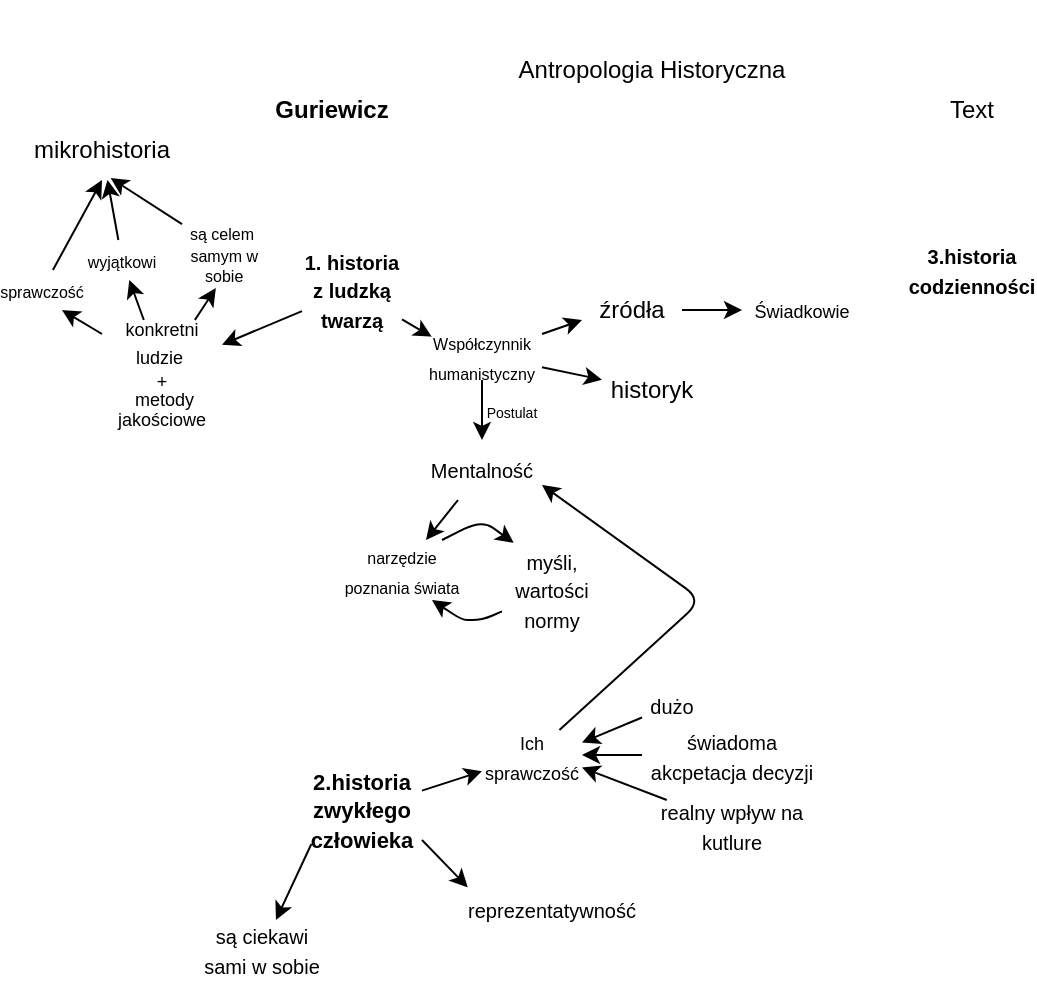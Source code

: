 <mxfile>
    <diagram id="Hi7lBlctnwFlsOAV_O0D" name="Page-1">
        <mxGraphModel dx="612" dy="528" grid="1" gridSize="10" guides="1" tooltips="1" connect="1" arrows="1" fold="1" page="1" pageScale="1" pageWidth="850" pageHeight="1100" math="0" shadow="0">
            <root>
                <mxCell id="0"/>
                <mxCell id="1" parent="0"/>
                <mxCell id="2" value="Antropologia Historyczna" style="text;html=1;align=center;verticalAlign=middle;whiteSpace=wrap;rounded=0;" parent="1" vertex="1">
                    <mxGeometry x="345" y="290" width="140" height="70" as="geometry"/>
                </mxCell>
                <mxCell id="4" value="&lt;b&gt;Guriewicz&lt;span style=&quot;font-family: monospace; font-size: 0px; text-align: start; text-wrap-mode: nowrap;&quot;&gt;%3CmxGraphModel%3E%3Croot%3E%3CmxCell%20id%3D%220%22%2F%3E%3CmxCell%20id%3D%221%22%20parent%3D%220%22%2F%3E%3CmxCell%20id%3D%222%22%20value%3D%22Text%22%20style%3D%22text%3Bhtml%3D1%3Balign%3Dcenter%3BverticalAlign%3Dmiddle%3BwhiteSpace%3Dwrap%3Brounded%3D0%3B%22%20vertex%3D%221%22%20parent%3D%221%22%3E%3CmxGeometry%20x%3D%22230%22%20y%3D%22380%22%20width%3D%2260%22%20height%3D%2230%22%20as%3D%22geometry%22%2F%3E%3C%2FmxCell%3E%3C%2Froot%3E%3C%2FmxGraphModel%3E&lt;/span&gt;&lt;/b&gt;" style="text;html=1;align=center;verticalAlign=middle;whiteSpace=wrap;rounded=0;" parent="1" vertex="1">
                    <mxGeometry x="225" y="330" width="60" height="30" as="geometry"/>
                </mxCell>
                <mxCell id="5" value="Text" style="text;html=1;align=center;verticalAlign=middle;whiteSpace=wrap;rounded=0;" parent="1" vertex="1">
                    <mxGeometry x="545" y="330" width="60" height="30" as="geometry"/>
                </mxCell>
                <mxCell id="47" style="edgeStyle=none;html=1;" parent="1" source="6" target="49" edge="1">
                    <mxGeometry relative="1" as="geometry">
                        <mxPoint x="200" y="470" as="targetPoint"/>
                    </mxGeometry>
                </mxCell>
                <mxCell id="6" value="&lt;font style=&quot;font-size: 10px;&quot;&gt;&lt;b&gt;1. historia z ludzką twarzą&lt;/b&gt;&lt;/font&gt;" style="text;html=1;align=center;verticalAlign=middle;whiteSpace=wrap;rounded=0;" parent="1" vertex="1">
                    <mxGeometry x="240" y="420" width="50" height="30" as="geometry"/>
                </mxCell>
                <mxCell id="17" style="edgeStyle=none;html=1;" parent="1" source="8" edge="1">
                    <mxGeometry relative="1" as="geometry">
                        <mxPoint x="380" y="450" as="targetPoint"/>
                    </mxGeometry>
                </mxCell>
                <mxCell id="19" style="edgeStyle=none;html=1;" parent="1" source="8" target="20" edge="1">
                    <mxGeometry relative="1" as="geometry">
                        <mxPoint x="390" y="480" as="targetPoint"/>
                    </mxGeometry>
                </mxCell>
                <mxCell id="8" value="&lt;font style=&quot;font-size: 8px;&quot;&gt;Współczynnik humanistyczny&lt;/font&gt;" style="text;html=1;align=center;verticalAlign=middle;whiteSpace=wrap;rounded=0;" parent="1" vertex="1">
                    <mxGeometry x="300" y="455" width="60" height="25" as="geometry"/>
                </mxCell>
                <mxCell id="23" style="edgeStyle=none;html=1;" parent="1" source="11" target="24" edge="1">
                    <mxGeometry relative="1" as="geometry">
                        <mxPoint x="300" y="570" as="targetPoint"/>
                    </mxGeometry>
                </mxCell>
                <mxCell id="11" value="&lt;font size=&quot;1&quot;&gt;Mentalność&lt;/font&gt;" style="text;html=1;align=center;verticalAlign=middle;whiteSpace=wrap;rounded=0;" parent="1" vertex="1">
                    <mxGeometry x="300" y="510" width="60" height="30" as="geometry"/>
                </mxCell>
                <mxCell id="16" style="edgeStyle=none;html=1;exitX=0;exitY=0;exitDx=0;exitDy=0;" parent="1" source="12" target="11" edge="1">
                    <mxGeometry relative="1" as="geometry"/>
                </mxCell>
                <mxCell id="12" value="&lt;font style=&quot;font-size: 7px;&quot;&gt;Postulat&lt;/font&gt;" style="text;html=1;align=center;verticalAlign=middle;whiteSpace=wrap;rounded=0;" parent="1" vertex="1">
                    <mxGeometry x="330" y="480" width="30" height="30" as="geometry"/>
                </mxCell>
                <mxCell id="15" style="edgeStyle=none;html=1;entryX=0.081;entryY=0.135;entryDx=0;entryDy=0;entryPerimeter=0;" parent="1" source="6" target="8" edge="1">
                    <mxGeometry relative="1" as="geometry"/>
                </mxCell>
                <mxCell id="21" style="edgeStyle=none;html=1;" parent="1" source="18" target="22" edge="1">
                    <mxGeometry relative="1" as="geometry">
                        <mxPoint x="470" y="445" as="targetPoint"/>
                    </mxGeometry>
                </mxCell>
                <mxCell id="18" value="źródła" style="text;html=1;align=center;verticalAlign=middle;whiteSpace=wrap;rounded=0;" parent="1" vertex="1">
                    <mxGeometry x="380" y="430" width="50" height="30" as="geometry"/>
                </mxCell>
                <mxCell id="20" value="historyk" style="text;html=1;align=center;verticalAlign=middle;whiteSpace=wrap;rounded=0;" parent="1" vertex="1">
                    <mxGeometry x="390" y="470" width="50" height="30" as="geometry"/>
                </mxCell>
                <mxCell id="22" value="&lt;font style=&quot;font-size: 9px;&quot;&gt;Świadkowie&lt;/font&gt;" style="text;html=1;align=center;verticalAlign=middle;whiteSpace=wrap;rounded=0;" parent="1" vertex="1">
                    <mxGeometry x="460" y="430" width="60" height="30" as="geometry"/>
                </mxCell>
                <mxCell id="35" style="edgeStyle=none;html=1;entryX=0.117;entryY=0.028;entryDx=0;entryDy=0;entryPerimeter=0;" parent="1" source="24" target="29" edge="1">
                    <mxGeometry relative="1" as="geometry">
                        <Array as="points">
                            <mxPoint x="310" y="560"/>
                            <mxPoint x="330" y="550"/>
                        </Array>
                    </mxGeometry>
                </mxCell>
                <mxCell id="24" value="&lt;font style=&quot;font-size: 8px;&quot;&gt;narzędzie poznania świata&lt;/font&gt;" style="text;html=1;align=center;verticalAlign=middle;whiteSpace=wrap;rounded=0;" parent="1" vertex="1">
                    <mxGeometry x="260" y="560" width="60" height="30" as="geometry"/>
                </mxCell>
                <mxCell id="29" value="&lt;font style=&quot;font-size: 10px;&quot;&gt;myśli,&lt;/font&gt;&lt;div&gt;&lt;font style=&quot;font-size: 10px;&quot;&gt;wartości&lt;/font&gt;&lt;/div&gt;&lt;div&gt;&lt;font style=&quot;font-size: 10px;&quot;&gt;normy&lt;/font&gt;&lt;/div&gt;" style="text;html=1;align=center;verticalAlign=middle;whiteSpace=wrap;rounded=0;" parent="1" vertex="1">
                    <mxGeometry x="340" y="560" width="50" height="50" as="geometry"/>
                </mxCell>
                <mxCell id="33" style="edgeStyle=none;html=1;entryX=0.75;entryY=1;entryDx=0;entryDy=0;" parent="1" source="29" target="24" edge="1">
                    <mxGeometry relative="1" as="geometry">
                        <Array as="points">
                            <mxPoint x="330" y="600"/>
                            <mxPoint x="320" y="600"/>
                        </Array>
                    </mxGeometry>
                </mxCell>
                <mxCell id="52" style="edgeStyle=none;html=1;" parent="1" source="49" target="53" edge="1">
                    <mxGeometry relative="1" as="geometry">
                        <mxPoint x="160" y="430" as="targetPoint"/>
                    </mxGeometry>
                </mxCell>
                <mxCell id="61" style="edgeStyle=none;html=1;entryX=0.75;entryY=1;entryDx=0;entryDy=0;" parent="1" source="49" target="58" edge="1">
                    <mxGeometry relative="1" as="geometry"/>
                </mxCell>
                <mxCell id="49" value="&lt;font style=&quot;font-size: 9px; line-height: 80%;&quot;&gt;konkretni&lt;/font&gt;&lt;div&gt;&lt;span style=&quot;background-color: transparent; font-size: 9px; line-height: 80%;&quot;&gt;ludzie&amp;nbsp;&lt;/span&gt;&lt;div style=&quot;line-height: 80%;&quot;&gt;&lt;div&gt;&lt;font style=&quot;font-size: 9px; line-height: 80%;&quot;&gt;+&lt;/font&gt;&lt;/div&gt;&lt;div&gt;&lt;font style=&quot;font-size: 9px; line-height: 80%;&quot;&gt;&amp;nbsp;metody jakościowe&lt;/font&gt;&lt;/div&gt;&lt;/div&gt;&lt;/div&gt;" style="text;html=1;align=center;verticalAlign=middle;whiteSpace=wrap;rounded=0;" parent="1" vertex="1">
                    <mxGeometry x="140" y="450" width="60" height="50" as="geometry"/>
                </mxCell>
                <mxCell id="64" style="edgeStyle=none;html=1;" parent="1" source="53" target="62" edge="1">
                    <mxGeometry relative="1" as="geometry"/>
                </mxCell>
                <mxCell id="53" value="&lt;font style=&quot;font-size: 8px;&quot;&gt;wyjątkowi&lt;/font&gt;" style="text;html=1;align=center;verticalAlign=middle;whiteSpace=wrap;rounded=0;" parent="1" vertex="1">
                    <mxGeometry x="130" y="410" width="40" height="20" as="geometry"/>
                </mxCell>
                <mxCell id="63" style="edgeStyle=none;html=1;entryX=0.5;entryY=1;entryDx=0;entryDy=0;" parent="1" source="58" target="62" edge="1">
                    <mxGeometry relative="1" as="geometry"/>
                </mxCell>
                <mxCell id="58" value="&lt;font style=&quot;font-size: 8px;&quot;&gt;sprawczość&lt;/font&gt;" style="text;html=1;align=center;verticalAlign=middle;whiteSpace=wrap;rounded=0;" parent="1" vertex="1">
                    <mxGeometry x="90" y="425" width="40" height="20" as="geometry"/>
                </mxCell>
                <mxCell id="65" style="edgeStyle=none;html=1;entryX=0.554;entryY=0.968;entryDx=0;entryDy=0;entryPerimeter=0;" parent="1" source="59" target="62" edge="1">
                    <mxGeometry relative="1" as="geometry"/>
                </mxCell>
                <mxCell id="59" value="&lt;span style=&quot;background-color: transparent; font-size: 8px; line-height: 80%;&quot;&gt;są celem&lt;/span&gt;&lt;div style=&quot;line-height: 80%;&quot;&gt;&lt;span style=&quot;background-color: transparent; font-size: 8px; line-height: 80%;&quot;&gt;&amp;nbsp;samym w&lt;/span&gt;&lt;/div&gt;&lt;div style=&quot;line-height: 80%;&quot;&gt;&lt;span style=&quot;background-color: transparent; font-size: 8px; line-height: 80%;&quot;&gt;&amp;nbsp;sobie&lt;/span&gt;&lt;/div&gt;" style="text;html=1;align=center;verticalAlign=middle;whiteSpace=wrap;rounded=0;" parent="1" vertex="1">
                    <mxGeometry x="180" y="390" width="40" height="50" as="geometry"/>
                </mxCell>
                <mxCell id="60" style="edgeStyle=none;html=1;entryX=0.423;entryY=0.881;entryDx=0;entryDy=0;entryPerimeter=0;" parent="1" source="49" target="59" edge="1">
                    <mxGeometry relative="1" as="geometry"/>
                </mxCell>
                <mxCell id="62" value="mikrohistoria" style="text;html=1;align=center;verticalAlign=middle;whiteSpace=wrap;rounded=0;" parent="1" vertex="1">
                    <mxGeometry x="100" y="350" width="80" height="30" as="geometry"/>
                </mxCell>
                <mxCell id="69" style="edgeStyle=none;html=1;" parent="1" source="66" target="70" edge="1">
                    <mxGeometry relative="1" as="geometry">
                        <mxPoint x="340" y="680" as="targetPoint"/>
                    </mxGeometry>
                </mxCell>
                <mxCell id="82" style="edgeStyle=none;html=1;entryX=0.032;entryY=0.122;entryDx=0;entryDy=0;exitX=1;exitY=1;exitDx=0;exitDy=0;entryPerimeter=0;" parent="1" source="66" target="81" edge="1">
                    <mxGeometry relative="1" as="geometry"/>
                </mxCell>
                <mxCell id="84" style="edgeStyle=none;html=1;exitX=0.078;exitY=1.066;exitDx=0;exitDy=0;exitPerimeter=0;" parent="1" source="66" target="85" edge="1">
                    <mxGeometry relative="1" as="geometry">
                        <mxPoint x="230" y="760" as="targetPoint"/>
                    </mxGeometry>
                </mxCell>
                <mxCell id="66" value="&lt;font style=&quot;font-size: 11px;&quot;&gt;&lt;b&gt;2.historia zwykłego człowieka&lt;/b&gt;&lt;/font&gt;" style="text;html=1;align=center;verticalAlign=middle;whiteSpace=wrap;rounded=0;" parent="1" vertex="1">
                    <mxGeometry x="240" y="680" width="60" height="30" as="geometry"/>
                </mxCell>
                <mxCell id="70" value="&lt;font style=&quot;font-size: 9px;&quot;&gt;Ich sprawczość&lt;/font&gt;" style="text;html=1;align=center;verticalAlign=middle;whiteSpace=wrap;rounded=0;" parent="1" vertex="1">
                    <mxGeometry x="330" y="655" width="50" height="25" as="geometry"/>
                </mxCell>
                <mxCell id="76" style="edgeStyle=none;html=1;entryX=1;entryY=0.25;entryDx=0;entryDy=0;" parent="1" source="73" target="70" edge="1">
                    <mxGeometry relative="1" as="geometry"/>
                </mxCell>
                <mxCell id="73" value="&lt;font size=&quot;1&quot;&gt;dużo&lt;/font&gt;&lt;span style=&quot;font-family: monospace; font-size: 0px; text-align: start; text-wrap-mode: nowrap;&quot;&gt;%3CmxGraphModel%3E%3Croot%3E%3CmxCell%20id%3D%220%22%2F%3E%3CmxCell%20id%3D%221%22%20parent%3D%220%22%2F%3E%3CmxCell%20id%3D%222%22%20value%3D%22%26lt%3Bfont%20style%3D%26quot%3Bfont-size%3A%209px%3B%26quot%3B%26gt%3BIch%20sprawczo%C5%9B%C4%87%26lt%3B%2Ffont%26gt%3B%22%20style%3D%22text%3Bhtml%3D1%3Balign%3Dcenter%3BverticalAlign%3Dmiddle%3BwhiteSpace%3Dwrap%3Brounded%3D0%3B%22%20vertex%3D%221%22%20parent%3D%221%22%3E%3CmxGeometry%20x%3D%22330%22%20y%3D%22655%22%20width%3D%2250%22%20height%3D%2225%22%20as%3D%22geometry%22%2F%3E%3C%2FmxCell%3E%3C%2Froot%3E%3C%2FmxGraphModel%3E&lt;/span&gt;" style="text;html=1;align=center;verticalAlign=middle;whiteSpace=wrap;rounded=0;" parent="1" vertex="1">
                    <mxGeometry x="410" y="630" width="30" height="25" as="geometry"/>
                </mxCell>
                <mxCell id="75" style="edgeStyle=none;html=1;entryX=1;entryY=0.5;entryDx=0;entryDy=0;" parent="1" source="74" target="70" edge="1">
                    <mxGeometry relative="1" as="geometry"/>
                </mxCell>
                <mxCell id="74" value="&lt;font size=&quot;1&quot;&gt;świadoma akcpetacja decyzji&lt;/font&gt;" style="text;html=1;align=center;verticalAlign=middle;whiteSpace=wrap;rounded=0;" parent="1" vertex="1">
                    <mxGeometry x="410" y="655" width="90" height="25" as="geometry"/>
                </mxCell>
                <mxCell id="80" style="edgeStyle=none;html=1;entryX=1;entryY=0.75;entryDx=0;entryDy=0;" parent="1" source="77" target="70" edge="1">
                    <mxGeometry relative="1" as="geometry"/>
                </mxCell>
                <mxCell id="77" value="&lt;font size=&quot;1&quot;&gt;realny wpływ na kutlure&lt;/font&gt;" style="text;html=1;align=center;verticalAlign=middle;whiteSpace=wrap;rounded=0;" parent="1" vertex="1">
                    <mxGeometry x="410" y="690" width="90" height="25" as="geometry"/>
                </mxCell>
                <mxCell id="81" value="&lt;font style=&quot;font-size: 10px;&quot;&gt;reprezentatywność&lt;/font&gt;" style="text;html=1;align=center;verticalAlign=middle;whiteSpace=wrap;rounded=0;" parent="1" vertex="1">
                    <mxGeometry x="320" y="730" width="90" height="30" as="geometry"/>
                </mxCell>
                <mxCell id="85" value="&lt;font style=&quot;font-size: 10px;&quot;&gt;są ciekawi sami w sobie&lt;/font&gt;" style="text;html=1;align=center;verticalAlign=middle;whiteSpace=wrap;rounded=0;" parent="1" vertex="1">
                    <mxGeometry x="190" y="750" width="60" height="30" as="geometry"/>
                </mxCell>
                <mxCell id="87" style="edgeStyle=none;html=1;entryX=1;entryY=0.75;entryDx=0;entryDy=0;" parent="1" source="70" target="11" edge="1">
                    <mxGeometry relative="1" as="geometry">
                        <Array as="points">
                            <mxPoint x="440" y="590"/>
                        </Array>
                    </mxGeometry>
                </mxCell>
                <mxCell id="88" value="&lt;font style=&quot;font-size: 10px;&quot;&gt;&lt;b&gt;3.historia codzienności&lt;/b&gt;&lt;/font&gt;" style="text;html=1;align=center;verticalAlign=middle;whiteSpace=wrap;rounded=0;" parent="1" vertex="1">
                    <mxGeometry x="545" y="410" width="60" height="30" as="geometry"/>
                </mxCell>
            </root>
        </mxGraphModel>
    </diagram>
</mxfile>
